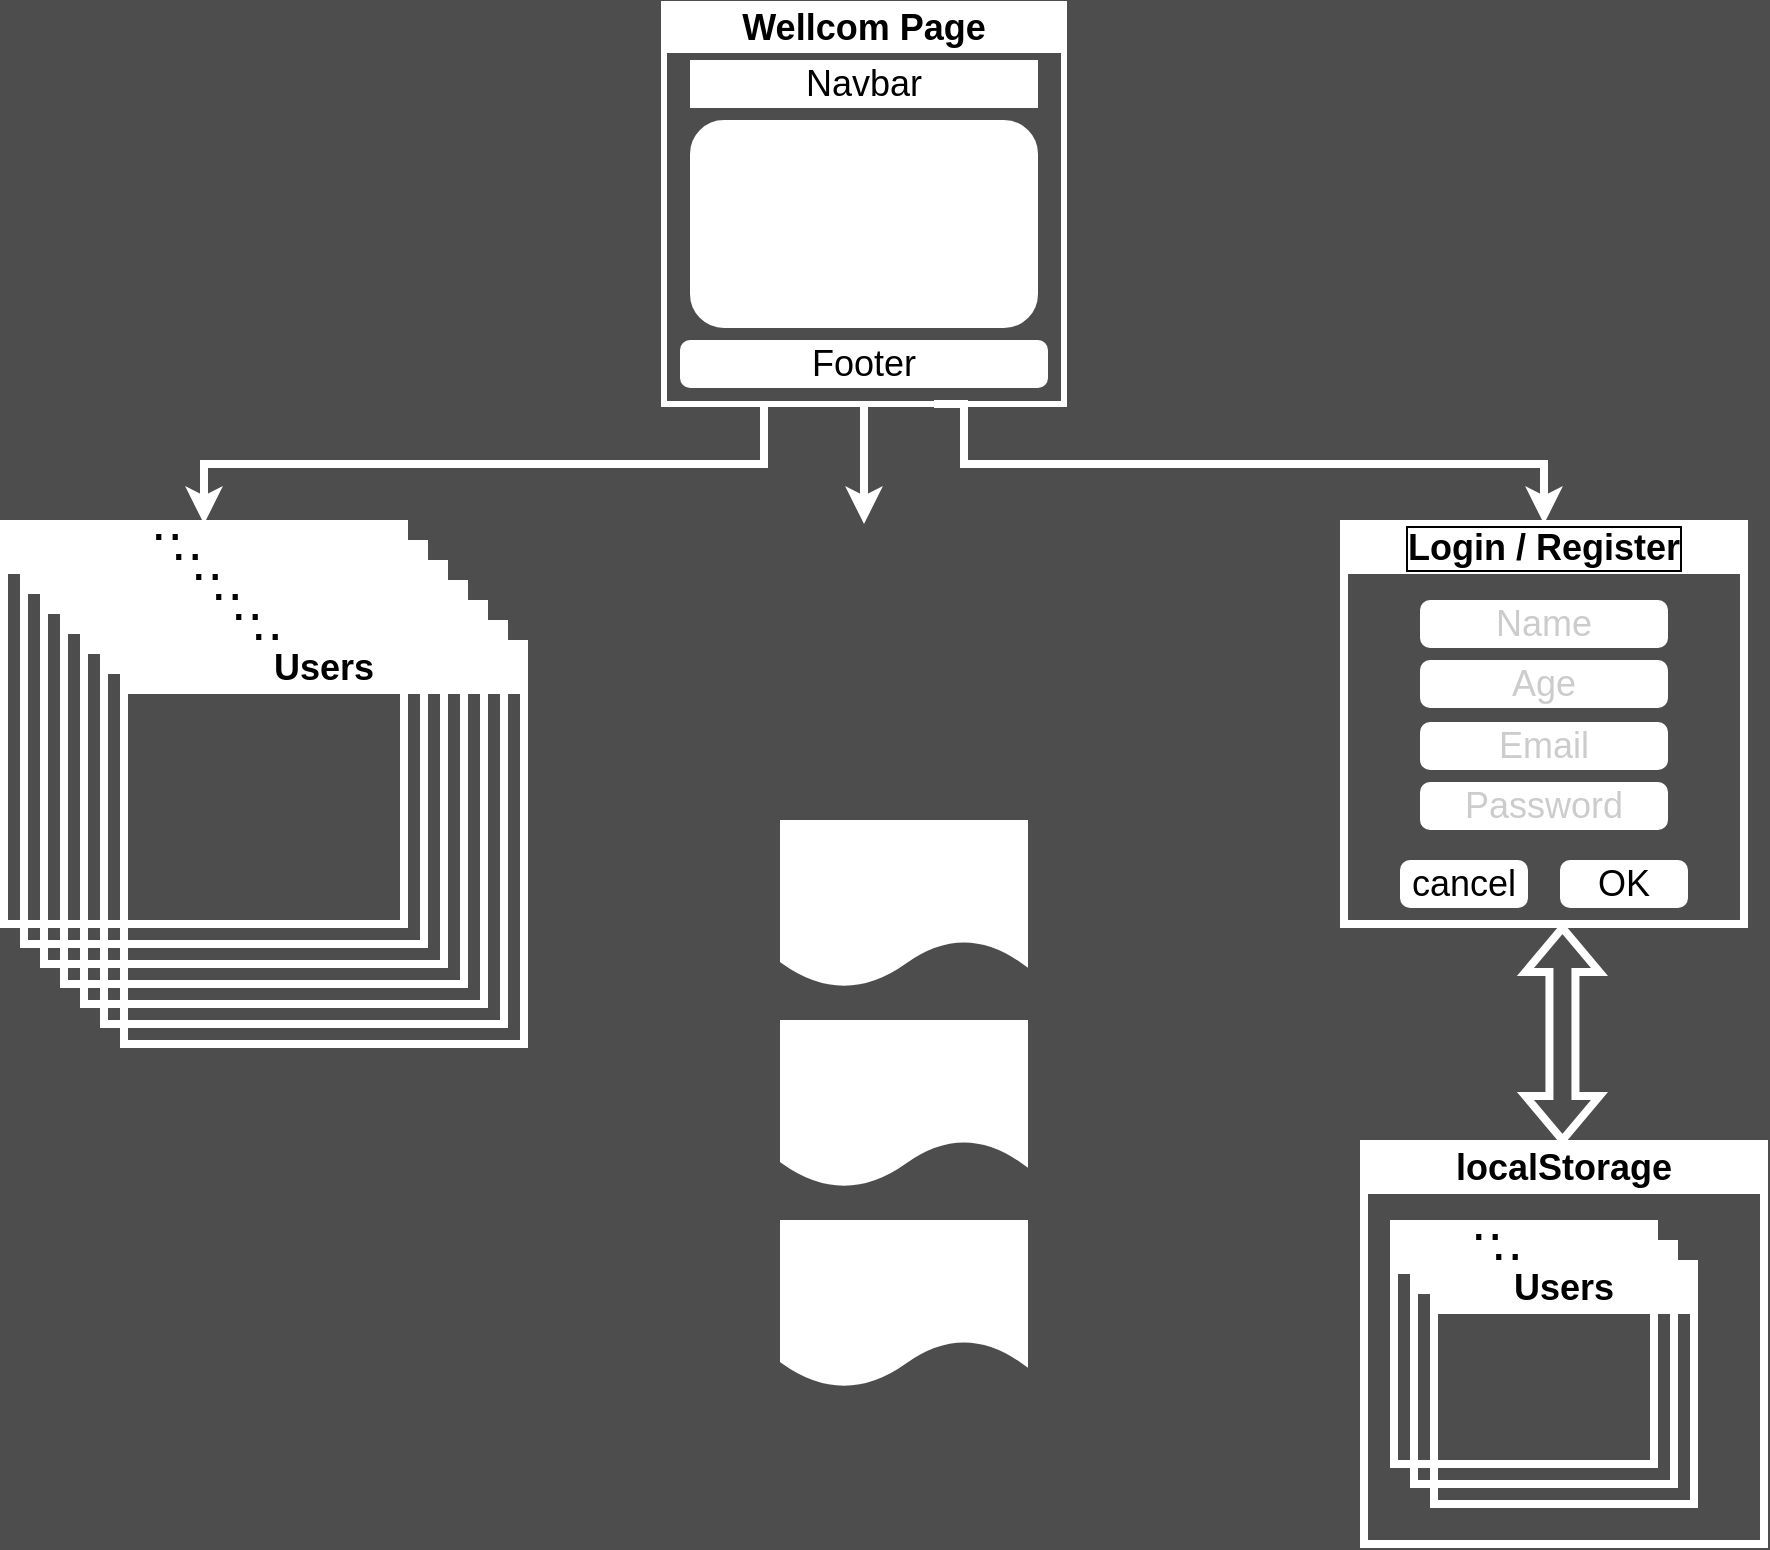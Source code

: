 <mxfile version="20.8.20" type="github">
  <diagram name="Page-1" id="e56a1550-8fbb-45ad-956c-1786394a9013">
    <mxGraphModel dx="1468" dy="948" grid="1" gridSize="10" guides="1" tooltips="1" connect="1" arrows="1" fold="1" page="1" pageScale="1" pageWidth="850" pageHeight="1100" background="#4D4D4D" math="0" shadow="0">
      <root>
        <mxCell id="0" />
        <mxCell id="1" parent="0" />
        <mxCell id="ZlQkUfzLvTR6-tfbi4hk-8" value="" style="edgeStyle=orthogonalEdgeStyle;rounded=0;orthogonalLoop=1;jettySize=auto;html=1;fontSize=18;entryX=0.5;entryY=0;entryDx=0;entryDy=0;strokeColor=#FFFFFF;strokeWidth=4;" edge="1" parent="1" source="ZlQkUfzLvTR6-tfbi4hk-3" target="ZlQkUfzLvTR6-tfbi4hk-5">
          <mxGeometry relative="1" as="geometry">
            <mxPoint x="840" y="470" as="targetPoint" />
            <Array as="points">
              <mxPoint x="790" y="350" />
              <mxPoint x="510" y="350" />
            </Array>
          </mxGeometry>
        </mxCell>
        <mxCell id="ZlQkUfzLvTR6-tfbi4hk-11" value="" style="edgeStyle=orthogonalEdgeStyle;rounded=0;orthogonalLoop=1;jettySize=auto;html=1;fontSize=18;strokeColor=#FFFFFF;strokeWidth=4;" edge="1" parent="1" source="ZlQkUfzLvTR6-tfbi4hk-3">
          <mxGeometry relative="1" as="geometry">
            <mxPoint x="840" y="380" as="targetPoint" />
          </mxGeometry>
        </mxCell>
        <mxCell id="ZlQkUfzLvTR6-tfbi4hk-3" value="&lt;font style=&quot;font-size: 18px;&quot;&gt;Wellcom Page&lt;/font&gt;" style="swimlane;whiteSpace=wrap;html=1;strokeWidth=3;strokeColor=#FFFFFF;" vertex="1" parent="1">
          <mxGeometry x="740" y="120" width="200" height="200" as="geometry" />
        </mxCell>
        <mxCell id="ZlQkUfzLvTR6-tfbi4hk-19" value="Navbar&lt;br&gt;" style="rounded=0;whiteSpace=wrap;html=1;strokeColor=#FFFFFF;strokeWidth=4;fontSize=18;" vertex="1" parent="ZlQkUfzLvTR6-tfbi4hk-3">
          <mxGeometry x="15" y="30" width="170" height="20" as="geometry" />
        </mxCell>
        <mxCell id="ZlQkUfzLvTR6-tfbi4hk-21" value="" style="rounded=1;whiteSpace=wrap;html=1;strokeColor=#FFFFFF;strokeWidth=4;fontSize=18;" vertex="1" parent="ZlQkUfzLvTR6-tfbi4hk-3">
          <mxGeometry x="15" y="60" width="170" height="100" as="geometry" />
        </mxCell>
        <mxCell id="ZlQkUfzLvTR6-tfbi4hk-22" value="Footer" style="rounded=1;whiteSpace=wrap;html=1;strokeColor=#FFFFFF;strokeWidth=4;fontSize=18;" vertex="1" parent="ZlQkUfzLvTR6-tfbi4hk-3">
          <mxGeometry x="10" y="170" width="180" height="20" as="geometry" />
        </mxCell>
        <mxCell id="ZlQkUfzLvTR6-tfbi4hk-4" value="&lt;font style=&quot;font-size: 18px;&quot;&gt;Login / Register&lt;/font&gt;" style="swimlane;whiteSpace=wrap;html=1;strokeWidth=4;labelBorderColor=default;strokeColor=#FFFFFF;" vertex="1" parent="1">
          <mxGeometry x="1080" y="380" width="200" height="200" as="geometry" />
        </mxCell>
        <mxCell id="ZlQkUfzLvTR6-tfbi4hk-27" value="&lt;font color=&quot;#cccccc&quot;&gt;Name&lt;/font&gt;" style="rounded=1;whiteSpace=wrap;html=1;strokeColor=#FFFFFF;strokeWidth=4;fontSize=18;" vertex="1" parent="ZlQkUfzLvTR6-tfbi4hk-4">
          <mxGeometry x="40" y="40" width="120" height="20" as="geometry" />
        </mxCell>
        <mxCell id="ZlQkUfzLvTR6-tfbi4hk-26" value="&lt;font color=&quot;#cccccc&quot;&gt;Age&lt;/font&gt;" style="rounded=1;whiteSpace=wrap;html=1;strokeColor=#FFFFFF;strokeWidth=4;fontSize=18;" vertex="1" parent="ZlQkUfzLvTR6-tfbi4hk-4">
          <mxGeometry x="40" y="70" width="120" height="20" as="geometry" />
        </mxCell>
        <mxCell id="ZlQkUfzLvTR6-tfbi4hk-34" value="OK" style="rounded=1;whiteSpace=wrap;html=1;strokeColor=#FFFFFF;strokeWidth=4;fontSize=18;" vertex="1" parent="ZlQkUfzLvTR6-tfbi4hk-4">
          <mxGeometry x="110" y="170" width="60" height="20" as="geometry" />
        </mxCell>
        <mxCell id="ZlQkUfzLvTR6-tfbi4hk-35" value="cancel" style="rounded=1;whiteSpace=wrap;html=1;strokeColor=#FFFFFF;strokeWidth=4;fontSize=18;" vertex="1" parent="ZlQkUfzLvTR6-tfbi4hk-4">
          <mxGeometry x="30" y="170" width="60" height="20" as="geometry" />
        </mxCell>
        <mxCell id="ZlQkUfzLvTR6-tfbi4hk-5" value="&lt;font style=&quot;font-size: 18px;&quot;&gt;Users&lt;/font&gt;" style="swimlane;whiteSpace=wrap;html=1;strokeWidth=4;strokeColor=#FFFFFF;" vertex="1" parent="1">
          <mxGeometry x="410" y="380" width="200" height="200" as="geometry" />
        </mxCell>
        <mxCell id="ZlQkUfzLvTR6-tfbi4hk-6" value="&lt;font style=&quot;font-size: 18px;&quot;&gt;localStorage&lt;/font&gt;" style="swimlane;whiteSpace=wrap;html=1;strokeWidth=4;strokeColor=#FFFFFF;" vertex="1" parent="1">
          <mxGeometry x="1090" y="690" width="200" height="200" as="geometry" />
        </mxCell>
        <mxCell id="ZlQkUfzLvTR6-tfbi4hk-16" value="&lt;font style=&quot;font-size: 18px;&quot;&gt;Users&lt;/font&gt;" style="swimlane;whiteSpace=wrap;html=1;strokeWidth=4;strokeColor=#FFFFFF;" vertex="1" parent="ZlQkUfzLvTR6-tfbi4hk-6">
          <mxGeometry x="15" y="40" width="130" height="120" as="geometry" />
        </mxCell>
        <mxCell id="ZlQkUfzLvTR6-tfbi4hk-17" value="&lt;font style=&quot;font-size: 18px;&quot;&gt;Users&lt;/font&gt;" style="swimlane;whiteSpace=wrap;html=1;strokeWidth=4;strokeColor=#FFFFFF;" vertex="1" parent="ZlQkUfzLvTR6-tfbi4hk-6">
          <mxGeometry x="25" y="50" width="130" height="120" as="geometry" />
        </mxCell>
        <mxCell id="ZlQkUfzLvTR6-tfbi4hk-18" value="&lt;font style=&quot;font-size: 18px;&quot;&gt;Users&lt;/font&gt;" style="swimlane;whiteSpace=wrap;html=1;strokeWidth=4;strokeColor=#FFFFFF;" vertex="1" parent="ZlQkUfzLvTR6-tfbi4hk-6">
          <mxGeometry x="35" y="60" width="130" height="120" as="geometry" />
        </mxCell>
        <mxCell id="ZlQkUfzLvTR6-tfbi4hk-9" value="" style="edgeStyle=orthogonalEdgeStyle;rounded=0;orthogonalLoop=1;jettySize=auto;html=1;fontSize=18;entryX=0.5;entryY=0;entryDx=0;entryDy=0;strokeColor=#FFFFFF;strokeWidth=4;" edge="1" parent="1" target="ZlQkUfzLvTR6-tfbi4hk-4">
          <mxGeometry relative="1" as="geometry">
            <mxPoint x="875" y="320" as="sourcePoint" />
            <mxPoint x="865" y="380" as="targetPoint" />
            <Array as="points">
              <mxPoint x="890" y="320" />
              <mxPoint x="890" y="350" />
              <mxPoint x="1180" y="350" />
            </Array>
          </mxGeometry>
        </mxCell>
        <mxCell id="ZlQkUfzLvTR6-tfbi4hk-32" value="&lt;font color=&quot;#cccccc&quot;&gt;Email&lt;/font&gt;" style="rounded=1;whiteSpace=wrap;html=1;strokeColor=#FFFFFF;strokeWidth=4;fontSize=18;" vertex="1" parent="1">
          <mxGeometry x="1120" y="481" width="120" height="20" as="geometry" />
        </mxCell>
        <mxCell id="ZlQkUfzLvTR6-tfbi4hk-33" value="&lt;font color=&quot;#cccccc&quot;&gt;Password&lt;/font&gt;" style="rounded=1;whiteSpace=wrap;html=1;strokeColor=#FFFFFF;strokeWidth=4;fontSize=18;" vertex="1" parent="1">
          <mxGeometry x="1120" y="511" width="120" height="20" as="geometry" />
        </mxCell>
        <mxCell id="ZlQkUfzLvTR6-tfbi4hk-40" value="&lt;font style=&quot;font-size: 18px;&quot;&gt;Users&lt;/font&gt;" style="swimlane;whiteSpace=wrap;html=1;strokeWidth=4;strokeColor=#FFFFFF;" vertex="1" parent="1">
          <mxGeometry x="420" y="390" width="200" height="200" as="geometry" />
        </mxCell>
        <mxCell id="ZlQkUfzLvTR6-tfbi4hk-41" value="&lt;font style=&quot;font-size: 18px;&quot;&gt;Users&lt;/font&gt;" style="swimlane;whiteSpace=wrap;html=1;strokeWidth=4;strokeColor=#FFFFFF;" vertex="1" parent="1">
          <mxGeometry x="430" y="400" width="200" height="200" as="geometry" />
        </mxCell>
        <mxCell id="ZlQkUfzLvTR6-tfbi4hk-42" value="&lt;font style=&quot;font-size: 18px;&quot;&gt;Users&lt;/font&gt;" style="swimlane;whiteSpace=wrap;html=1;strokeWidth=4;strokeColor=#FFFFFF;" vertex="1" parent="1">
          <mxGeometry x="440" y="410" width="200" height="200" as="geometry" />
        </mxCell>
        <mxCell id="ZlQkUfzLvTR6-tfbi4hk-43" value="&lt;font style=&quot;font-size: 18px;&quot;&gt;Users&lt;/font&gt;" style="swimlane;whiteSpace=wrap;html=1;strokeWidth=4;strokeColor=#FFFFFF;" vertex="1" parent="1">
          <mxGeometry x="450" y="420" width="200" height="200" as="geometry" />
        </mxCell>
        <mxCell id="ZlQkUfzLvTR6-tfbi4hk-44" value="&lt;font style=&quot;font-size: 18px;&quot;&gt;Users&lt;/font&gt;" style="swimlane;whiteSpace=wrap;html=1;strokeWidth=4;strokeColor=#FFFFFF;" vertex="1" parent="1">
          <mxGeometry x="460" y="430" width="200" height="200" as="geometry" />
        </mxCell>
        <mxCell id="ZlQkUfzLvTR6-tfbi4hk-45" value="&lt;font style=&quot;font-size: 18px;&quot;&gt;Users&lt;/font&gt;" style="swimlane;whiteSpace=wrap;html=1;strokeWidth=4;strokeColor=#FFFFFF;" vertex="1" parent="1">
          <mxGeometry x="470" y="440" width="200" height="200" as="geometry" />
        </mxCell>
        <mxCell id="ZlQkUfzLvTR6-tfbi4hk-46" value="" style="shape=flexArrow;endArrow=classic;startArrow=classic;html=1;rounded=0;strokeColor=#FFFFFF;strokeWidth=4;fontSize=18;fontColor=#FFFFFF;" edge="1" parent="1">
          <mxGeometry width="100" height="100" relative="1" as="geometry">
            <mxPoint x="1189.23" y="690" as="sourcePoint" />
            <mxPoint x="1189.23" y="580" as="targetPoint" />
          </mxGeometry>
        </mxCell>
        <mxCell id="ZlQkUfzLvTR6-tfbi4hk-47" value="" style="shape=document;whiteSpace=wrap;html=1;boundedLbl=1;labelBorderColor=default;strokeColor=#FFFFFF;strokeWidth=4;fontSize=18;fontColor=#FFFFFF;" vertex="1" parent="1">
          <mxGeometry x="800" y="530" width="120" height="80" as="geometry" />
        </mxCell>
        <mxCell id="ZlQkUfzLvTR6-tfbi4hk-48" value="" style="shape=document;whiteSpace=wrap;html=1;boundedLbl=1;labelBorderColor=default;strokeColor=#FFFFFF;strokeWidth=4;fontSize=18;fontColor=#FFFFFF;" vertex="1" parent="1">
          <mxGeometry x="800" y="630" width="120" height="80" as="geometry" />
        </mxCell>
        <mxCell id="ZlQkUfzLvTR6-tfbi4hk-55" value="" style="shape=document;whiteSpace=wrap;html=1;boundedLbl=1;labelBorderColor=default;strokeColor=#FFFFFF;strokeWidth=4;fontSize=18;fontColor=#FFFFFF;" vertex="1" parent="1">
          <mxGeometry x="800" y="730" width="120" height="80" as="geometry" />
        </mxCell>
      </root>
    </mxGraphModel>
  </diagram>
</mxfile>
